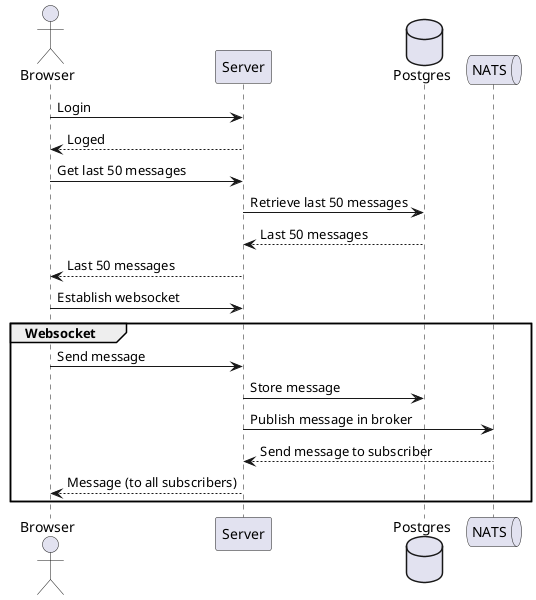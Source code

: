 @startuml

skinparam responseMessageBelowArrow true

actor Browser as client
participant Server as server
database Postgres as db
queue NATS as nats

client -> server : Login
server --> client : Loged

client -> server : Get last 50 messages
server -> db : Retrieve last 50 messages
db --> server : Last 50 messages
server --> client : Last 50 messages

client -> server : Establish websocket
group Websocket
client -> server : Send message
server -> db : Store message
server -> nats : Publish message in broker
nats --> server : Send message to subscriber
server --> client : Message (to all subscribers)

end

@enduml